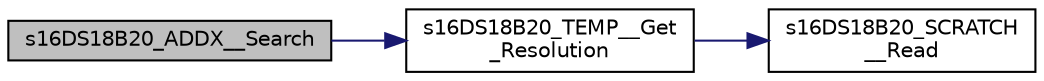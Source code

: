 digraph "s16DS18B20_ADDX__Search"
{
  edge [fontname="Helvetica",fontsize="10",labelfontname="Helvetica",labelfontsize="10"];
  node [fontname="Helvetica",fontsize="10",shape=record];
  rankdir="LR";
  Node1 [label="s16DS18B20_ADDX__Search",height=0.2,width=0.4,color="black", fillcolor="grey75", style="filled", fontcolor="black"];
  Node1 -> Node2 [color="midnightblue",fontsize="10",style="solid",fontname="Helvetica"];
  Node2 [label="s16DS18B20_TEMP__Get\l_Resolution",height=0.2,width=0.4,color="black", fillcolor="white", style="filled",URL="$group___d_s18_b20_____t_e_m_p_e_r_a_t_u_r_e.html#ga11962e41c09a2129e886ea033a17a9bd",tooltip="Gets the current resolution by reading the scratchpad memory. "];
  Node2 -> Node3 [color="midnightblue",fontsize="10",style="solid",fontname="Helvetica"];
  Node3 [label="s16DS18B20_SCRATCH\l__Read",height=0.2,width=0.4,color="black", fillcolor="white", style="filled",URL="$group___d_s18_b20_____s_c_r_a_t_c_h_p_a_d.html#gad0c45b626f3b1bfdcc210cbfc105a526",tooltip="Read the scratch memory, 9 bytes. "];
}
